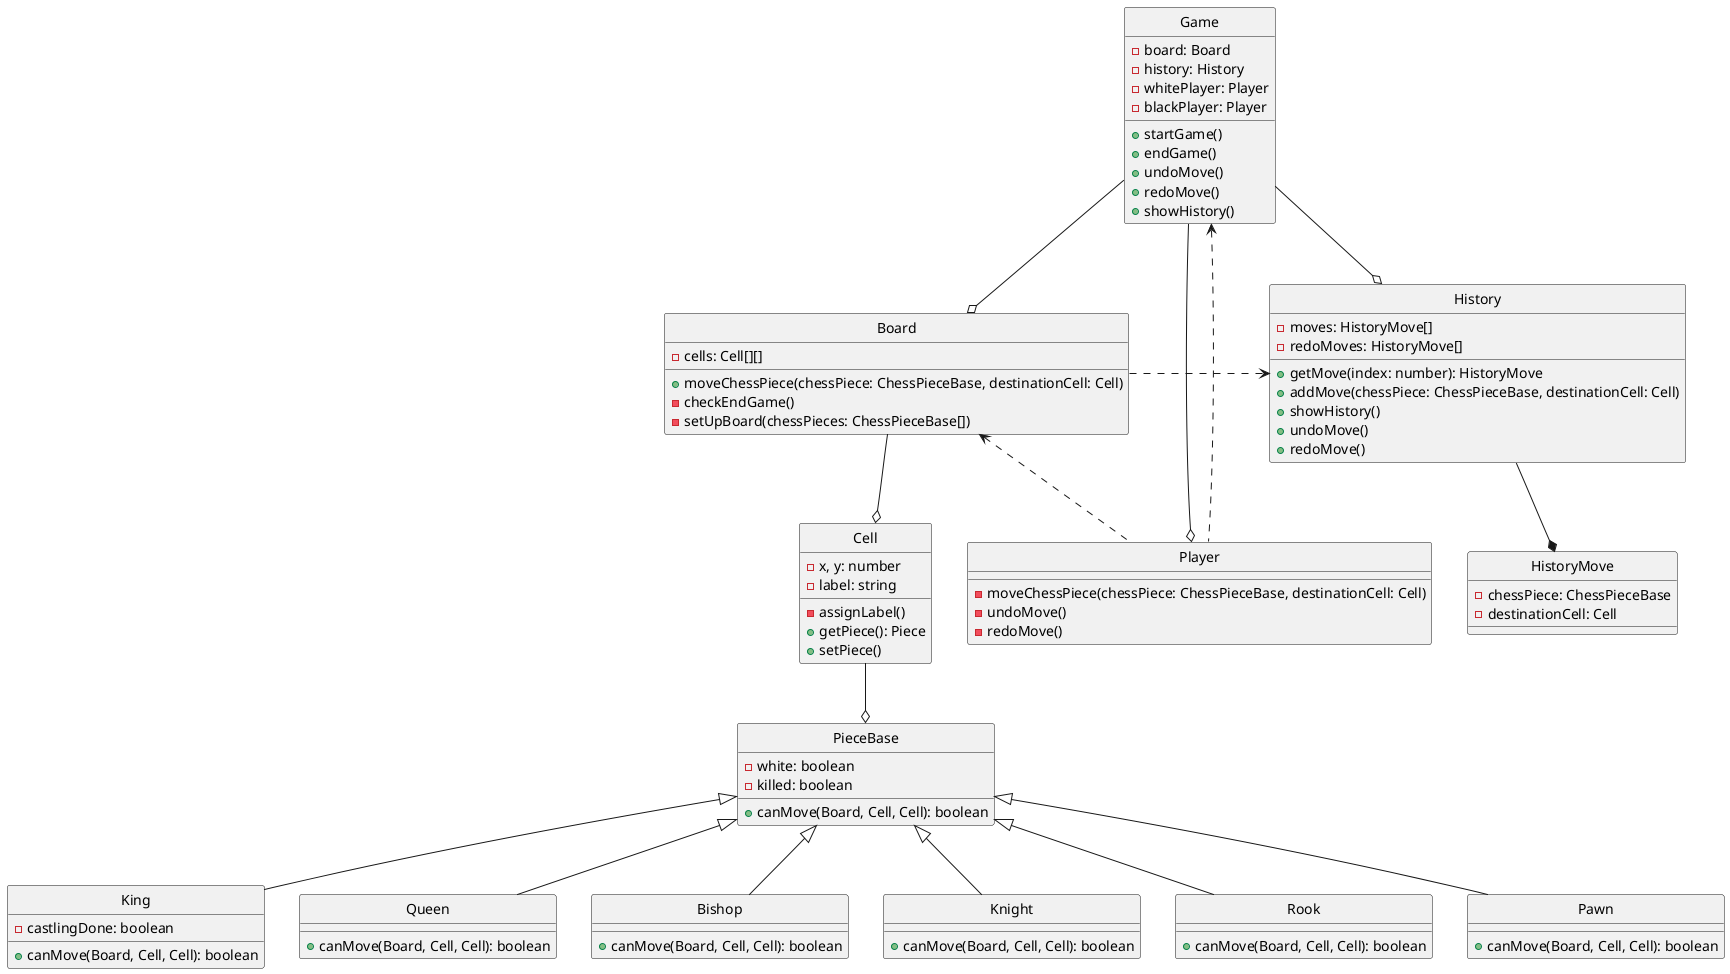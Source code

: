 @startuml "Chess game"
hide circle

class Board {
  - cells: Cell[][]
  + moveChessPiece(chessPiece: ChessPieceBase, destinationCell: Cell)
  - checkEndGame()
  - setUpBoard(chessPieces: ChessPieceBase[])
}

class Cell {
  - x, y: number
  - label: string
  - assignLabel()
  + getPiece(): Piece
  + setPiece()
}

class Player {
  - moveChessPiece(chessPiece: ChessPieceBase, destinationCell: Cell)
  - undoMove()
  - redoMove()
}

class PieceBase {
  - white: boolean
  - killed: boolean
  + canMove(Board, Cell, Cell): boolean
}

class King extends PieceBase {
  - castlingDone: boolean
  + canMove(Board, Cell, Cell): boolean
}

class Queen extends PieceBase {
  + canMove(Board, Cell, Cell): boolean
}

class Bishop extends PieceBase {
  + canMove(Board, Cell, Cell): boolean
}

class Knight extends PieceBase {
  + canMove(Board, Cell, Cell): boolean
}

class Rook extends PieceBase {
  + canMove(Board, Cell, Cell): boolean
}

class Pawn extends PieceBase {
  + canMove(Board, Cell, Cell): boolean
}

class Game {
  - board: Board
  - history: History
  - whitePlayer: Player
  - blackPlayer: Player
  + startGame()
  + endGame()
  + undoMove()
  + redoMove()
  + showHistory()
}

class History { 
  - moves: HistoryMove[]
  - redoMoves: HistoryMove[]
  + getMove(index: number): HistoryMove
  + addMove(chessPiece: ChessPieceBase, destinationCell: Cell)
  + showHistory()
  + undoMove()
  + redoMove()
}

class HistoryMove {
  - chessPiece: ChessPieceBase
  - destinationCell: Cell
}

Board -down-o Cell
Cell -down-o PieceBase
Board .right.> History

History -down-* HistoryMove

Game -down-o Board
Game -down-o History
Game -down-o Player

Player .up.> Board
Player .up.> Game

@enduml